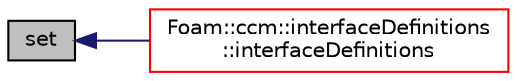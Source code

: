 digraph "set"
{
  bgcolor="transparent";
  edge [fontname="Helvetica",fontsize="10",labelfontname="Helvetica",labelfontsize="10"];
  node [fontname="Helvetica",fontsize="10",shape=record];
  rankdir="LR";
  Node1 [label="set",height=0.2,width=0.4,color="black", fillcolor="grey75", style="filled" fontcolor="black"];
  Node1 -> Node2 [dir="back",color="midnightblue",fontsize="10",style="solid",fontname="Helvetica"];
  Node2 [label="Foam::ccm::interfaceDefinitions\l::interfaceDefinitions",height=0.2,width=0.4,color="red",URL="$classFoam_1_1ccm_1_1interfaceDefinitions.html#a592b3360b2b188f4aa6b8286331faef0",tooltip="Null construct. "];
}
